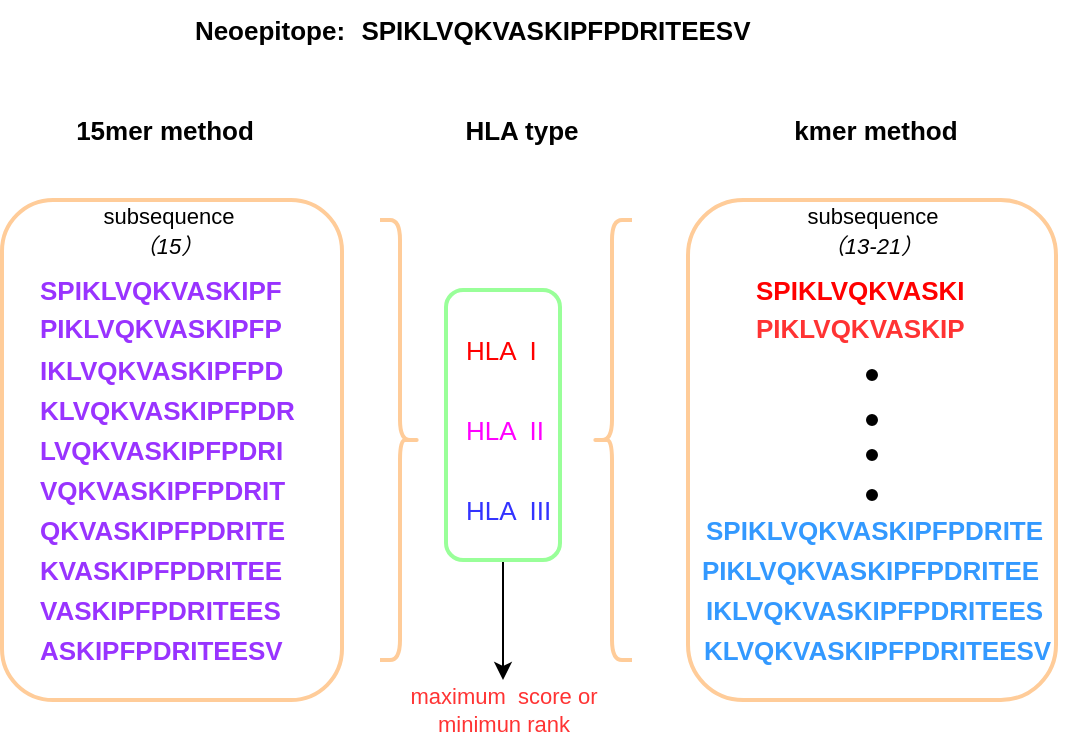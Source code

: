 <mxfile version="20.5.3" type="github">
  <diagram id="N0vlSuxYxguQST7PCa7L" name="第 1 页">
    <mxGraphModel dx="983" dy="569" grid="1" gridSize="10" guides="1" tooltips="1" connect="1" arrows="1" fold="1" page="1" pageScale="1" pageWidth="827" pageHeight="1169" math="0" shadow="0">
      <root>
        <mxCell id="0" />
        <mxCell id="1" parent="0" />
        <mxCell id="PrM0KJ1bldtC2Q6_5Y_B-46" value="" style="rounded=1;whiteSpace=wrap;html=1;fontSize=39;fontColor=#3333FF;fillColor=none;strokeColor=#FFCC99;strokeWidth=2;" vertex="1" parent="1">
          <mxGeometry x="494" y="280" width="184" height="250" as="geometry" />
        </mxCell>
        <mxCell id="PrM0KJ1bldtC2Q6_5Y_B-37" value="" style="rounded=1;whiteSpace=wrap;html=1;fontSize=39;fontColor=#3333FF;fillColor=none;strokeColor=#FFCC99;strokeWidth=2;" vertex="1" parent="1">
          <mxGeometry x="151" y="280" width="170" height="250" as="geometry" />
        </mxCell>
        <mxCell id="PrM0KJ1bldtC2Q6_5Y_B-1" value="&lt;font style=&quot;font-size: 13px;&quot;&gt;&lt;b&gt;Neoepitope:&lt;/b&gt;&lt;/font&gt;" style="text;html=1;strokeColor=none;fillColor=none;align=center;verticalAlign=middle;whiteSpace=wrap;rounded=0;" vertex="1" parent="1">
          <mxGeometry x="240" y="180" width="90" height="30" as="geometry" />
        </mxCell>
        <mxCell id="PrM0KJ1bldtC2Q6_5Y_B-2" value="&lt;b&gt;SPIKLVQKVASKIPFPDRITEESV&lt;/b&gt;" style="text;html=1;strokeColor=none;fillColor=none;align=center;verticalAlign=middle;whiteSpace=wrap;rounded=0;fontSize=13;" vertex="1" parent="1">
          <mxGeometry x="293" y="180" width="270" height="30" as="geometry" />
        </mxCell>
        <mxCell id="PrM0KJ1bldtC2Q6_5Y_B-3" value="15mer method" style="text;html=1;strokeColor=none;fillColor=none;align=center;verticalAlign=middle;whiteSpace=wrap;rounded=0;fontSize=13;fontStyle=1" vertex="1" parent="1">
          <mxGeometry x="185" y="230" width="95" height="30" as="geometry" />
        </mxCell>
        <mxCell id="PrM0KJ1bldtC2Q6_5Y_B-4" value="&lt;b&gt;SPIKLVQKVASKIPF&lt;/b&gt;" style="text;html=1;strokeColor=none;fillColor=none;align=left;verticalAlign=middle;whiteSpace=wrap;rounded=0;fontSize=13;fontColor=#9933FF;" vertex="1" parent="1">
          <mxGeometry x="168" y="310" width="130" height="30" as="geometry" />
        </mxCell>
        <mxCell id="PrM0KJ1bldtC2Q6_5Y_B-6" value="&lt;b&gt;PIKLVQKVASKIPFP&lt;/b&gt;" style="text;html=1;strokeColor=none;fillColor=none;align=left;verticalAlign=middle;whiteSpace=wrap;rounded=0;fontSize=13;fontColor=#9933FF;" vertex="1" parent="1">
          <mxGeometry x="168" y="329" width="142" height="30" as="geometry" />
        </mxCell>
        <mxCell id="PrM0KJ1bldtC2Q6_5Y_B-7" value="&lt;b&gt;IKLVQKVASKIPFPD&lt;/b&gt;" style="text;html=1;strokeColor=none;fillColor=none;align=left;verticalAlign=middle;whiteSpace=wrap;rounded=0;fontSize=13;fontColor=#9933FF;" vertex="1" parent="1">
          <mxGeometry x="168" y="350" width="144" height="30" as="geometry" />
        </mxCell>
        <mxCell id="PrM0KJ1bldtC2Q6_5Y_B-8" value="&lt;b&gt;KLVQKVASKIPFPDR&lt;/b&gt;" style="text;html=1;strokeColor=none;fillColor=none;align=left;verticalAlign=middle;whiteSpace=wrap;rounded=0;fontSize=13;fontColor=#9933FF;" vertex="1" parent="1">
          <mxGeometry x="168" y="370" width="150" height="30" as="geometry" />
        </mxCell>
        <mxCell id="PrM0KJ1bldtC2Q6_5Y_B-9" value="&lt;b&gt;LVQKVASKIPFPDRI&lt;/b&gt;" style="text;html=1;strokeColor=none;fillColor=none;align=left;verticalAlign=middle;whiteSpace=wrap;rounded=0;fontSize=13;fontColor=#9933FF;" vertex="1" parent="1">
          <mxGeometry x="168" y="390" width="142" height="30" as="geometry" />
        </mxCell>
        <mxCell id="PrM0KJ1bldtC2Q6_5Y_B-10" value="&lt;b&gt;VQKVASKIPFPDRIT&lt;/b&gt;" style="text;html=1;strokeColor=none;fillColor=none;align=left;verticalAlign=middle;whiteSpace=wrap;rounded=0;fontSize=13;fontColor=#9933FF;" vertex="1" parent="1">
          <mxGeometry x="168" y="410" width="136" height="30" as="geometry" />
        </mxCell>
        <mxCell id="PrM0KJ1bldtC2Q6_5Y_B-11" value="&lt;b&gt;QKVASKIPFPDRITE&lt;/b&gt;" style="text;html=1;strokeColor=none;fillColor=none;align=left;verticalAlign=middle;whiteSpace=wrap;rounded=0;fontSize=13;fontColor=#9933FF;" vertex="1" parent="1">
          <mxGeometry x="168" y="430" width="139" height="30" as="geometry" />
        </mxCell>
        <mxCell id="PrM0KJ1bldtC2Q6_5Y_B-12" value="&lt;b&gt;KVASKIPFPDRITEE&lt;/b&gt;" style="text;html=1;strokeColor=none;fillColor=none;align=left;verticalAlign=middle;whiteSpace=wrap;rounded=0;fontSize=13;fontColor=#9933FF;" vertex="1" parent="1">
          <mxGeometry x="168" y="450" width="140" height="30" as="geometry" />
        </mxCell>
        <mxCell id="PrM0KJ1bldtC2Q6_5Y_B-13" value="&lt;b&gt;VASKIPFPDRITEES&lt;/b&gt;" style="text;html=1;strokeColor=none;fillColor=none;align=left;verticalAlign=middle;whiteSpace=wrap;rounded=0;fontSize=13;fontColor=#9933FF;" vertex="1" parent="1">
          <mxGeometry x="168" y="470" width="140" height="30" as="geometry" />
        </mxCell>
        <mxCell id="PrM0KJ1bldtC2Q6_5Y_B-14" value="&lt;b&gt;ASKIPFPDRITEESV&lt;/b&gt;" style="text;html=1;strokeColor=none;fillColor=none;align=left;verticalAlign=middle;whiteSpace=wrap;rounded=0;fontSize=13;fontColor=#9933FF;" vertex="1" parent="1">
          <mxGeometry x="168" y="490" width="133" height="30" as="geometry" />
        </mxCell>
        <mxCell id="PrM0KJ1bldtC2Q6_5Y_B-17" value="HLA type" style="text;html=1;strokeColor=none;fillColor=none;align=center;verticalAlign=middle;whiteSpace=wrap;rounded=0;fontSize=13;fontStyle=1" vertex="1" parent="1">
          <mxGeometry x="381" y="230" width="60" height="30" as="geometry" />
        </mxCell>
        <mxCell id="PrM0KJ1bldtC2Q6_5Y_B-18" value="HLA &amp;nbsp;I" style="text;html=1;strokeColor=none;fillColor=none;align=left;verticalAlign=middle;whiteSpace=wrap;rounded=0;fontSize=13;fontColor=#FF0000;" vertex="1" parent="1">
          <mxGeometry x="381" y="340" width="85" height="30" as="geometry" />
        </mxCell>
        <mxCell id="PrM0KJ1bldtC2Q6_5Y_B-19" value="HLA &amp;nbsp;II" style="text;html=1;strokeColor=none;fillColor=none;align=left;verticalAlign=middle;whiteSpace=wrap;rounded=0;fontSize=13;fontColor=#FF00FF;" vertex="1" parent="1">
          <mxGeometry x="381" y="380" width="85" height="30" as="geometry" />
        </mxCell>
        <mxCell id="PrM0KJ1bldtC2Q6_5Y_B-20" value="HLA &amp;nbsp;III" style="text;html=1;strokeColor=none;fillColor=none;align=left;verticalAlign=middle;whiteSpace=wrap;rounded=0;fontSize=13;fontColor=#3333FF;" vertex="1" parent="1">
          <mxGeometry x="381" y="420" width="85" height="30" as="geometry" />
        </mxCell>
        <mxCell id="PrM0KJ1bldtC2Q6_5Y_B-24" value="" style="ellipse;whiteSpace=wrap;html=1;aspect=fixed;fontSize=39;fillColor=#000000;" vertex="1" parent="1">
          <mxGeometry x="583.5" y="365" width="5" height="5" as="geometry" />
        </mxCell>
        <mxCell id="PrM0KJ1bldtC2Q6_5Y_B-28" value="" style="ellipse;whiteSpace=wrap;html=1;aspect=fixed;fontSize=39;fillColor=#000000;" vertex="1" parent="1">
          <mxGeometry x="583.5" y="387.5" width="5" height="5" as="geometry" />
        </mxCell>
        <mxCell id="PrM0KJ1bldtC2Q6_5Y_B-29" value="" style="ellipse;whiteSpace=wrap;html=1;aspect=fixed;fontSize=39;fillColor=#000000;" vertex="1" parent="1">
          <mxGeometry x="583.5" y="405" width="5" height="5" as="geometry" />
        </mxCell>
        <mxCell id="PrM0KJ1bldtC2Q6_5Y_B-30" value="" style="ellipse;whiteSpace=wrap;html=1;aspect=fixed;fontSize=39;fillColor=#000000;" vertex="1" parent="1">
          <mxGeometry x="583.5" y="425" width="5" height="5" as="geometry" />
        </mxCell>
        <mxCell id="PrM0KJ1bldtC2Q6_5Y_B-31" value="&lt;b&gt;SPIKLVQKVASKIPFPDRITE&lt;/b&gt;" style="text;html=1;strokeColor=none;fillColor=none;align=left;verticalAlign=middle;whiteSpace=wrap;rounded=0;fontSize=13;fontColor=#3399FF;" vertex="1" parent="1">
          <mxGeometry x="501" y="430" width="180" height="30" as="geometry" />
        </mxCell>
        <mxCell id="PrM0KJ1bldtC2Q6_5Y_B-32" value="&lt;b&gt;PIKLVQKVASKIPFPDRITEE&lt;/b&gt;" style="text;html=1;strokeColor=none;fillColor=none;align=left;verticalAlign=middle;whiteSpace=wrap;rounded=0;fontSize=13;fontColor=#3399FF;" vertex="1" parent="1">
          <mxGeometry x="499" y="450" width="180" height="30" as="geometry" />
        </mxCell>
        <mxCell id="PrM0KJ1bldtC2Q6_5Y_B-33" value="&lt;b&gt;IKLVQKVASKIPFPDRITEES&lt;/b&gt;" style="text;html=1;strokeColor=none;fillColor=none;align=left;verticalAlign=middle;whiteSpace=wrap;rounded=0;fontSize=13;fontColor=#3399FF;" vertex="1" parent="1">
          <mxGeometry x="501" y="470" width="178" height="30" as="geometry" />
        </mxCell>
        <mxCell id="PrM0KJ1bldtC2Q6_5Y_B-34" value="&lt;b&gt;KLVQKVASKIPFPDRITEESV&lt;/b&gt;" style="text;html=1;strokeColor=none;fillColor=none;align=left;verticalAlign=middle;whiteSpace=wrap;rounded=0;fontSize=13;fontColor=#3399FF;" vertex="1" parent="1">
          <mxGeometry x="500" y="490" width="188" height="30" as="geometry" />
        </mxCell>
        <mxCell id="PrM0KJ1bldtC2Q6_5Y_B-35" value="kmer method" style="text;html=1;strokeColor=none;fillColor=none;align=center;verticalAlign=middle;whiteSpace=wrap;rounded=0;fontSize=13;fontStyle=1" vertex="1" parent="1">
          <mxGeometry x="543" y="230" width="90" height="30" as="geometry" />
        </mxCell>
        <mxCell id="PrM0KJ1bldtC2Q6_5Y_B-43" value="&lt;font color=&quot;#000000&quot; style=&quot;font-size: 11px;&quot;&gt;subsequence&lt;br&gt;&lt;i&gt;（15）&lt;/i&gt;&lt;/font&gt;" style="text;html=1;strokeColor=none;fillColor=none;align=center;verticalAlign=middle;whiteSpace=wrap;rounded=0;fontSize=12;fontColor=#3333FF;" vertex="1" parent="1">
          <mxGeometry x="192" y="280" width="85" height="30" as="geometry" />
        </mxCell>
        <mxCell id="PrM0KJ1bldtC2Q6_5Y_B-47" value="&lt;font color=&quot;#000000&quot; style=&quot;font-size: 11px;&quot;&gt;subsequence&lt;br&gt;&lt;i&gt;（13-21）&lt;/i&gt;&lt;/font&gt;" style="text;html=1;strokeColor=none;fillColor=none;align=center;verticalAlign=middle;whiteSpace=wrap;rounded=0;fontSize=12;fontColor=#3333FF;" vertex="1" parent="1">
          <mxGeometry x="543.5" y="280" width="85" height="30" as="geometry" />
        </mxCell>
        <mxCell id="PrM0KJ1bldtC2Q6_5Y_B-48" value="&lt;b&gt;SPIKLVQKVASKI&lt;/b&gt;" style="text;html=1;strokeColor=none;fillColor=none;align=left;verticalAlign=middle;whiteSpace=wrap;rounded=0;fontSize=13;fontColor=#FF0000;" vertex="1" parent="1">
          <mxGeometry x="526" y="310" width="120" height="30" as="geometry" />
        </mxCell>
        <mxCell id="PrM0KJ1bldtC2Q6_5Y_B-49" value="&lt;b&gt;PIKLVQKVASKIP&lt;/b&gt;" style="text;html=1;strokeColor=none;fillColor=none;align=left;verticalAlign=middle;whiteSpace=wrap;rounded=0;fontSize=13;fontColor=#FF3333;" vertex="1" parent="1">
          <mxGeometry x="526" y="329" width="120" height="30" as="geometry" />
        </mxCell>
        <mxCell id="PrM0KJ1bldtC2Q6_5Y_B-50" style="edgeStyle=orthogonalEdgeStyle;rounded=0;orthogonalLoop=1;jettySize=auto;html=1;exitX=0.5;exitY=1;exitDx=0;exitDy=0;fontSize=11;fontColor=#FF3333;" edge="1" parent="1" source="PrM0KJ1bldtC2Q6_5Y_B-46" target="PrM0KJ1bldtC2Q6_5Y_B-46">
          <mxGeometry relative="1" as="geometry" />
        </mxCell>
        <mxCell id="PrM0KJ1bldtC2Q6_5Y_B-52" value="" style="shape=curlyBracket;whiteSpace=wrap;html=1;rounded=1;flipH=1;labelPosition=right;verticalLabelPosition=middle;align=left;verticalAlign=middle;strokeColor=#FFCC99;strokeWidth=2;fontSize=11;fontColor=#FF3333;fillColor=none;size=0.5;" vertex="1" parent="1">
          <mxGeometry x="340" y="290" width="20" height="220" as="geometry" />
        </mxCell>
        <mxCell id="PrM0KJ1bldtC2Q6_5Y_B-57" style="edgeStyle=orthogonalEdgeStyle;rounded=0;orthogonalLoop=1;jettySize=auto;html=1;exitX=0.5;exitY=1;exitDx=0;exitDy=0;entryX=0.5;entryY=0;entryDx=0;entryDy=0;fontSize=11;fontColor=#FF3333;" edge="1" parent="1" source="PrM0KJ1bldtC2Q6_5Y_B-53" target="PrM0KJ1bldtC2Q6_5Y_B-56">
          <mxGeometry relative="1" as="geometry" />
        </mxCell>
        <mxCell id="PrM0KJ1bldtC2Q6_5Y_B-53" value="" style="rounded=1;whiteSpace=wrap;html=1;strokeColor=#99FF99;strokeWidth=2;fontSize=11;fontColor=#FF3333;fillColor=none;" vertex="1" parent="1">
          <mxGeometry x="373" y="325" width="57" height="135" as="geometry" />
        </mxCell>
        <mxCell id="PrM0KJ1bldtC2Q6_5Y_B-55" value="" style="shape=curlyBracket;whiteSpace=wrap;html=1;rounded=1;labelPosition=left;verticalLabelPosition=middle;align=right;verticalAlign=middle;strokeColor=#FFCC99;strokeWidth=2;fontSize=11;fontColor=#FF3333;fillColor=none;" vertex="1" parent="1">
          <mxGeometry x="446" y="290" width="20" height="220" as="geometry" />
        </mxCell>
        <mxCell id="PrM0KJ1bldtC2Q6_5Y_B-56" value="maximum &amp;nbsp;score or minimun rank" style="text;html=1;strokeColor=none;fillColor=none;align=center;verticalAlign=middle;whiteSpace=wrap;rounded=0;strokeWidth=2;fontSize=11;fontColor=#FF3333;" vertex="1" parent="1">
          <mxGeometry x="351.5" y="520" width="100" height="30" as="geometry" />
        </mxCell>
      </root>
    </mxGraphModel>
  </diagram>
</mxfile>
